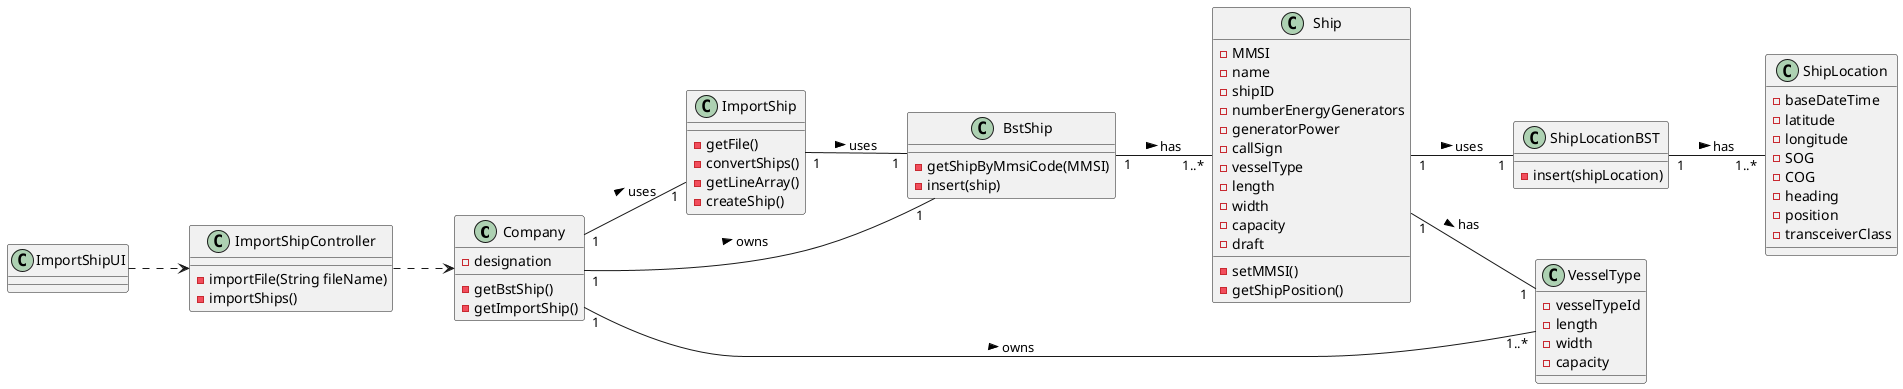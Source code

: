 @startuml
left to right direction


class Company{
-designation
-getBstShip()
-getImportShip()
}

class Ship {
-MMSI
-name
-shipID
-numberEnergyGenerators
-generatorPower
-callSign
-vesselType
-length
-width
-capacity
-draft
-setMMSI()
-getShipPosition()
}

class ImportShip{
-getFile()
-convertShips()
-getLineArray()
-createShip()
}

class ImportShipController{
-importFile(String fileName)
-importShips()
}

class ImportShipUI{
}

class ShipLocation{
-baseDateTime
-latitude
-longitude
-SOG
-COG
-heading
-position
-transceiverClass
}

class ShipLocationBST{
-insert(shipLocation)
}

class BstShip{
-getShipByMmsiCode(MMSI)
-insert(ship)
}

class VesselType {
-vesselTypeId
-length
-width
-capacity
}

ImportShipUI ..> ImportShipController

ImportShipController ..> Company

ImportShip "1" -- "1" BstShip : uses >

Company "1" -- "1" BstShip : owns >

Company "1" -- "1..*" VesselType : owns >

Company "1" -- "1" ImportShip : uses >

BstShip "1" -- "1..*" Ship : has >

Ship "1" -- "1" ShipLocationBST : uses >

Ship "1" -- "1" VesselType : has >

ShipLocationBST "1" -- "1..*" ShipLocation : has >



@enduml